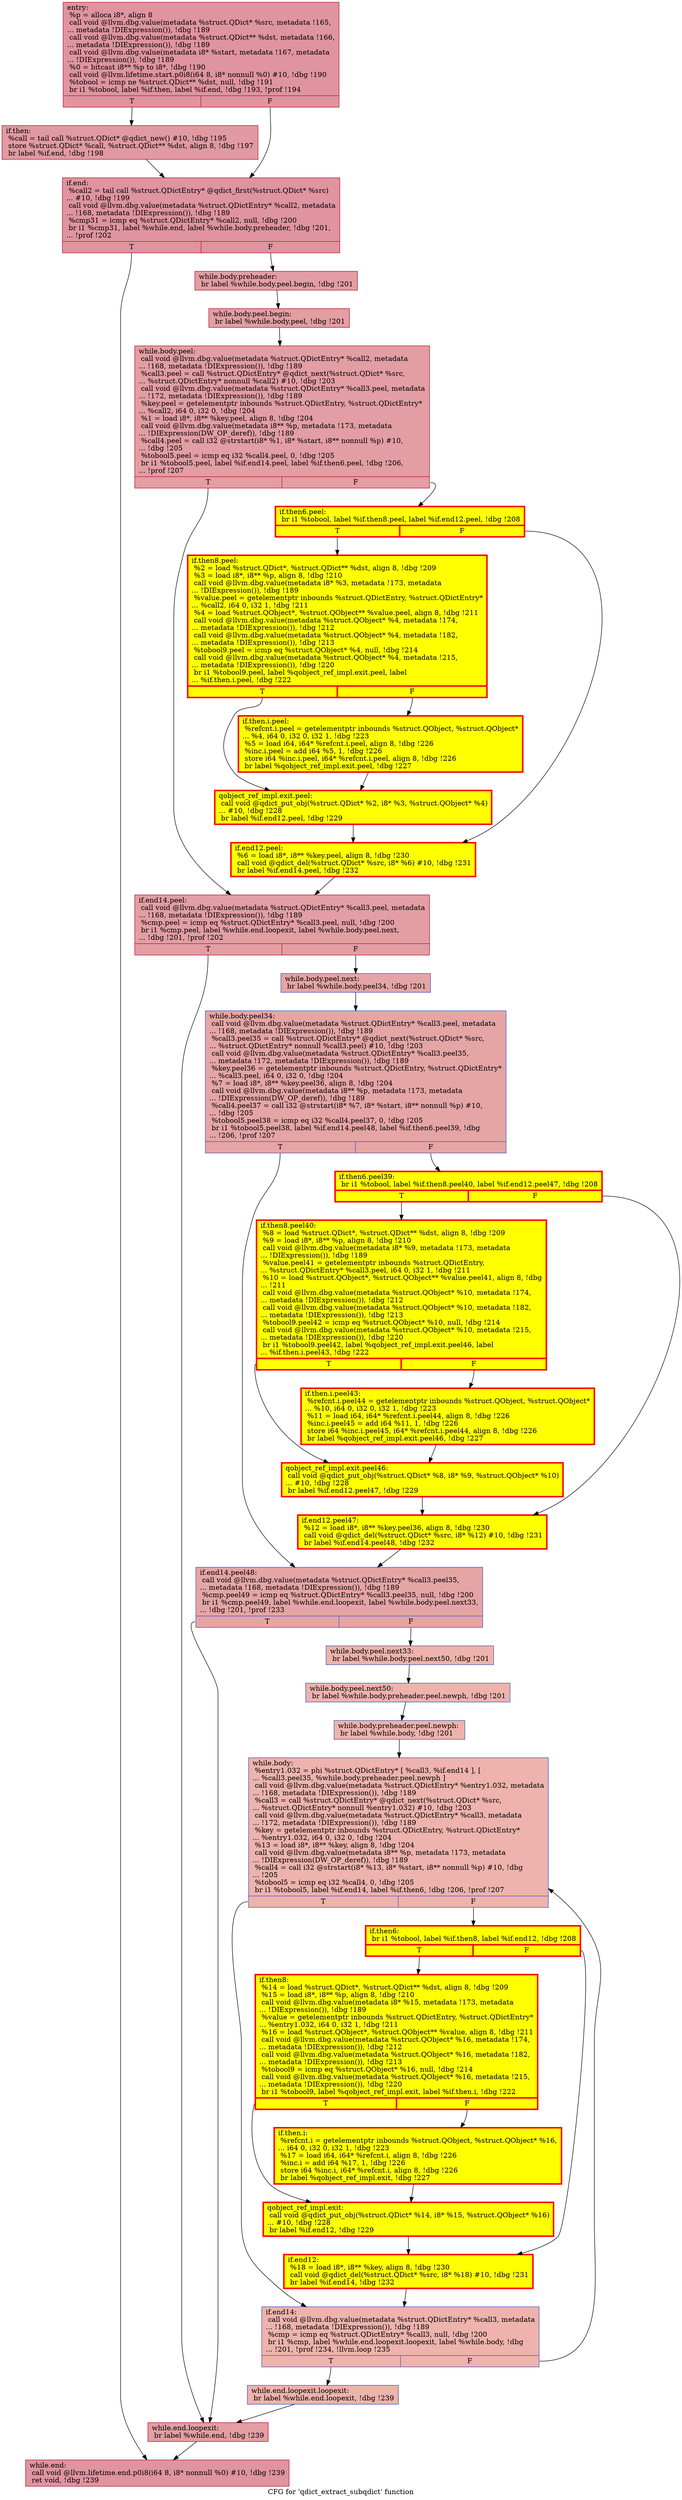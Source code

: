 digraph "CFG for 'qdict_extract_subqdict' function" {
	label="CFG for 'qdict_extract_subqdict' function";

	Node0x55e7ce05aca0 [shape=record,color="#b70d28ff", style=filled, fillcolor="#b70d2870",label="{entry:\l  %p = alloca i8*, align 8\l  call void @llvm.dbg.value(metadata %struct.QDict* %src, metadata !165,\l... metadata !DIExpression()), !dbg !189\l  call void @llvm.dbg.value(metadata %struct.QDict** %dst, metadata !166,\l... metadata !DIExpression()), !dbg !189\l  call void @llvm.dbg.value(metadata i8* %start, metadata !167, metadata\l... !DIExpression()), !dbg !189\l  %0 = bitcast i8** %p to i8*, !dbg !190\l  call void @llvm.lifetime.start.p0i8(i64 8, i8* nonnull %0) #10, !dbg !190\l  %tobool = icmp ne %struct.QDict** %dst, null, !dbg !191\l  br i1 %tobool, label %if.then, label %if.end, !dbg !193, !prof !194\l|{<s0>T|<s1>F}}"];
	Node0x55e7ce05aca0:s0 -> Node0x55e7ce05f3c0;
	Node0x55e7ce05aca0:s1 -> Node0x55e7ce05f430;
	Node0x55e7ce05f3c0 [shape=record,color="#b70d28ff", style=filled, fillcolor="#bb1b2c70",label="{if.then:                                          \l  %call = tail call %struct.QDict* @qdict_new() #10, !dbg !195\l  store %struct.QDict* %call, %struct.QDict** %dst, align 8, !dbg !197\l  br label %if.end, !dbg !198\l}"];
	Node0x55e7ce05f3c0 -> Node0x55e7ce05f430;
	Node0x55e7ce05f430 [shape=record,color="#b70d28ff", style=filled, fillcolor="#b70d2870",label="{if.end:                                           \l  %call2 = tail call %struct.QDictEntry* @qdict_first(%struct.QDict* %src)\l... #10, !dbg !199\l  call void @llvm.dbg.value(metadata %struct.QDictEntry* %call2, metadata\l... !168, metadata !DIExpression()), !dbg !189\l  %cmp31 = icmp eq %struct.QDictEntry* %call2, null, !dbg !200\l  br i1 %cmp31, label %while.end, label %while.body.preheader, !dbg !201,\l... !prof !202\l|{<s0>T|<s1>F}}"];
	Node0x55e7ce05f430:s0 -> Node0x55e7ce069450;
	Node0x55e7ce05f430:s1 -> Node0x55e7ce0907c0;
	Node0x55e7ce0907c0 [shape=record,color="#b70d28ff", style=filled, fillcolor="#be242e70",label="{while.body.preheader:                             \l  br label %while.body.peel.begin, !dbg !201\l}"];
	Node0x55e7ce0907c0 -> Node0x55e7ce07fbe0;
	Node0x55e7ce07fbe0 [shape=record,color="#b70d28ff", style=filled, fillcolor="#be242e70",label="{while.body.peel.begin:                            \l  br label %while.body.peel, !dbg !201\l}"];
	Node0x55e7ce07fbe0 -> Node0x55e7ce0e75e0;
	Node0x55e7ce0e75e0 [shape=record,color="#b70d28ff", style=filled, fillcolor="#be242e70",label="{while.body.peel:                                  \l  call void @llvm.dbg.value(metadata %struct.QDictEntry* %call2, metadata\l... !168, metadata !DIExpression()), !dbg !189\l  %call3.peel = call %struct.QDictEntry* @qdict_next(%struct.QDict* %src,\l... %struct.QDictEntry* nonnull %call2) #10, !dbg !203\l  call void @llvm.dbg.value(metadata %struct.QDictEntry* %call3.peel, metadata\l... !172, metadata !DIExpression()), !dbg !189\l  %key.peel = getelementptr inbounds %struct.QDictEntry, %struct.QDictEntry*\l... %call2, i64 0, i32 0, !dbg !204\l  %1 = load i8*, i8** %key.peel, align 8, !dbg !204\l  call void @llvm.dbg.value(metadata i8** %p, metadata !173, metadata\l... !DIExpression(DW_OP_deref)), !dbg !189\l  %call4.peel = call i32 @strstart(i8* %1, i8* %start, i8** nonnull %p) #10,\l... !dbg !205\l  %tobool5.peel = icmp eq i32 %call4.peel, 0, !dbg !205\l  br i1 %tobool5.peel, label %if.end14.peel, label %if.then6.peel, !dbg !206,\l... !prof !207\l|{<s0>T|<s1>F}}"];
	Node0x55e7ce0e75e0:s0 -> Node0x55e7ce0d0910;
	Node0x55e7ce0e75e0:s1 -> Node0x55e7ce293ad0;
	Node0x55e7ce293ad0 [shape=record,penwidth=3.0, style="filled", color="red", fillcolor="yellow",label="{if.then6.peel:                                    \l  br i1 %tobool, label %if.then8.peel, label %if.end12.peel, !dbg !208\l|{<s0>T|<s1>F}}"];
	Node0x55e7ce293ad0:s0 -> Node0x55e7ce145d20;
	Node0x55e7ce293ad0:s1 -> Node0x55e7ce2543c0;
	Node0x55e7ce145d20 [shape=record,penwidth=3.0, style="filled", color="red", fillcolor="yellow",label="{if.then8.peel:                                    \l  %2 = load %struct.QDict*, %struct.QDict** %dst, align 8, !dbg !209\l  %3 = load i8*, i8** %p, align 8, !dbg !210\l  call void @llvm.dbg.value(metadata i8* %3, metadata !173, metadata\l... !DIExpression()), !dbg !189\l  %value.peel = getelementptr inbounds %struct.QDictEntry, %struct.QDictEntry*\l... %call2, i64 0, i32 1, !dbg !211\l  %4 = load %struct.QObject*, %struct.QObject** %value.peel, align 8, !dbg !211\l  call void @llvm.dbg.value(metadata %struct.QObject* %4, metadata !174,\l... metadata !DIExpression()), !dbg !212\l  call void @llvm.dbg.value(metadata %struct.QObject* %4, metadata !182,\l... metadata !DIExpression()), !dbg !213\l  %tobool9.peel = icmp eq %struct.QObject* %4, null, !dbg !214\l  call void @llvm.dbg.value(metadata %struct.QObject* %4, metadata !215,\l... metadata !DIExpression()), !dbg !220\l  br i1 %tobool9.peel, label %qobject_ref_impl.exit.peel, label\l... %if.then.i.peel, !dbg !222\l|{<s0>T|<s1>F}}"];
	Node0x55e7ce145d20:s0 -> Node0x55e7ce0d8f50;
	Node0x55e7ce145d20:s1 -> Node0x55e7cdf10940;
	Node0x55e7cdf10940 [shape=record,penwidth=3.0, style="filled", color="red", fillcolor="yellow",label="{if.then.i.peel:                                   \l  %refcnt.i.peel = getelementptr inbounds %struct.QObject, %struct.QObject*\l... %4, i64 0, i32 0, i32 1, !dbg !223\l  %5 = load i64, i64* %refcnt.i.peel, align 8, !dbg !226\l  %inc.i.peel = add i64 %5, 1, !dbg !226\l  store i64 %inc.i.peel, i64* %refcnt.i.peel, align 8, !dbg !226\l  br label %qobject_ref_impl.exit.peel, !dbg !227\l}"];
	Node0x55e7cdf10940 -> Node0x55e7ce0d8f50;
	Node0x55e7ce0d8f50 [shape=record,penwidth=3.0, style="filled", color="red", fillcolor="yellow",label="{qobject_ref_impl.exit.peel:                       \l  call void @qdict_put_obj(%struct.QDict* %2, i8* %3, %struct.QObject* %4)\l... #10, !dbg !228\l  br label %if.end12.peel, !dbg !229\l}"];
	Node0x55e7ce0d8f50 -> Node0x55e7ce2543c0;
	Node0x55e7ce2543c0 [shape=record,penwidth=3.0, style="filled", color="red", fillcolor="yellow",label="{if.end12.peel:                                    \l  %6 = load i8*, i8** %key.peel, align 8, !dbg !230\l  call void @qdict_del(%struct.QDict* %src, i8* %6) #10, !dbg !231\l  br label %if.end14.peel, !dbg !232\l}"];
	Node0x55e7ce2543c0 -> Node0x55e7ce0d0910;
	Node0x55e7ce0d0910 [shape=record,color="#b70d28ff", style=filled, fillcolor="#be242e70",label="{if.end14.peel:                                    \l  call void @llvm.dbg.value(metadata %struct.QDictEntry* %call3.peel, metadata\l... !168, metadata !DIExpression()), !dbg !189\l  %cmp.peel = icmp eq %struct.QDictEntry* %call3.peel, null, !dbg !200\l  br i1 %cmp.peel, label %while.end.loopexit, label %while.body.peel.next,\l... !dbg !201, !prof !202\l|{<s0>T|<s1>F}}"];
	Node0x55e7ce0d0910:s0 -> Node0x55e7ce0cb1f0;
	Node0x55e7ce0d0910:s1 -> Node0x55e7ce0d30f0;
	Node0x55e7ce0d30f0 [shape=record,color="#3d50c3ff", style=filled, fillcolor="#c5333470",label="{while.body.peel.next:                             \l  br label %while.body.peel34, !dbg !201\l}"];
	Node0x55e7ce0d30f0 -> Node0x55e7ce139290;
	Node0x55e7ce139290 [shape=record,color="#3d50c3ff", style=filled, fillcolor="#c5333470",label="{while.body.peel34:                                \l  call void @llvm.dbg.value(metadata %struct.QDictEntry* %call3.peel, metadata\l... !168, metadata !DIExpression()), !dbg !189\l  %call3.peel35 = call %struct.QDictEntry* @qdict_next(%struct.QDict* %src,\l... %struct.QDictEntry* nonnull %call3.peel) #10, !dbg !203\l  call void @llvm.dbg.value(metadata %struct.QDictEntry* %call3.peel35,\l... metadata !172, metadata !DIExpression()), !dbg !189\l  %key.peel36 = getelementptr inbounds %struct.QDictEntry, %struct.QDictEntry*\l... %call3.peel, i64 0, i32 0, !dbg !204\l  %7 = load i8*, i8** %key.peel36, align 8, !dbg !204\l  call void @llvm.dbg.value(metadata i8** %p, metadata !173, metadata\l... !DIExpression(DW_OP_deref)), !dbg !189\l  %call4.peel37 = call i32 @strstart(i8* %7, i8* %start, i8** nonnull %p) #10,\l... !dbg !205\l  %tobool5.peel38 = icmp eq i32 %call4.peel37, 0, !dbg !205\l  br i1 %tobool5.peel38, label %if.end14.peel48, label %if.then6.peel39, !dbg\l... !206, !prof !207\l|{<s0>T|<s1>F}}"];
	Node0x55e7ce139290:s0 -> Node0x55e7ce13deb0;
	Node0x55e7ce139290:s1 -> Node0x55e7ce295ba0;
	Node0x55e7ce295ba0 [shape=record,penwidth=3.0, style="filled", color="red", fillcolor="yellow",label="{if.then6.peel39:                                  \l  br i1 %tobool, label %if.then8.peel40, label %if.end12.peel47, !dbg !208\l|{<s0>T|<s1>F}}"];
	Node0x55e7ce295ba0:s0 -> Node0x55e7ce105400;
	Node0x55e7ce295ba0:s1 -> Node0x55e7ce13de30;
	Node0x55e7ce105400 [shape=record,penwidth=3.0, style="filled", color="red", fillcolor="yellow",label="{if.then8.peel40:                                  \l  %8 = load %struct.QDict*, %struct.QDict** %dst, align 8, !dbg !209\l  %9 = load i8*, i8** %p, align 8, !dbg !210\l  call void @llvm.dbg.value(metadata i8* %9, metadata !173, metadata\l... !DIExpression()), !dbg !189\l  %value.peel41 = getelementptr inbounds %struct.QDictEntry,\l... %struct.QDictEntry* %call3.peel, i64 0, i32 1, !dbg !211\l  %10 = load %struct.QObject*, %struct.QObject** %value.peel41, align 8, !dbg\l... !211\l  call void @llvm.dbg.value(metadata %struct.QObject* %10, metadata !174,\l... metadata !DIExpression()), !dbg !212\l  call void @llvm.dbg.value(metadata %struct.QObject* %10, metadata !182,\l... metadata !DIExpression()), !dbg !213\l  %tobool9.peel42 = icmp eq %struct.QObject* %10, null, !dbg !214\l  call void @llvm.dbg.value(metadata %struct.QObject* %10, metadata !215,\l... metadata !DIExpression()), !dbg !220\l  br i1 %tobool9.peel42, label %qobject_ref_impl.exit.peel46, label\l... %if.then.i.peel43, !dbg !222\l|{<s0>T|<s1>F}}"];
	Node0x55e7ce105400:s0 -> Node0x55e7ce278b20;
	Node0x55e7ce105400:s1 -> Node0x55e7ce25c750;
	Node0x55e7ce25c750 [shape=record,penwidth=3.0, style="filled", color="red", fillcolor="yellow",label="{if.then.i.peel43:                                 \l  %refcnt.i.peel44 = getelementptr inbounds %struct.QObject, %struct.QObject*\l... %10, i64 0, i32 0, i32 1, !dbg !223\l  %11 = load i64, i64* %refcnt.i.peel44, align 8, !dbg !226\l  %inc.i.peel45 = add i64 %11, 1, !dbg !226\l  store i64 %inc.i.peel45, i64* %refcnt.i.peel44, align 8, !dbg !226\l  br label %qobject_ref_impl.exit.peel46, !dbg !227\l}"];
	Node0x55e7ce25c750 -> Node0x55e7ce278b20;
	Node0x55e7ce278b20 [shape=record,penwidth=3.0, style="filled", color="red", fillcolor="yellow",label="{qobject_ref_impl.exit.peel46:                     \l  call void @qdict_put_obj(%struct.QDict* %8, i8* %9, %struct.QObject* %10)\l... #10, !dbg !228\l  br label %if.end12.peel47, !dbg !229\l}"];
	Node0x55e7ce278b20 -> Node0x55e7ce13de30;
	Node0x55e7ce13de30 [shape=record,penwidth=3.0, style="filled", color="red", fillcolor="yellow",label="{if.end12.peel47:                                  \l  %12 = load i8*, i8** %key.peel36, align 8, !dbg !230\l  call void @qdict_del(%struct.QDict* %src, i8* %12) #10, !dbg !231\l  br label %if.end14.peel48, !dbg !232\l}"];
	Node0x55e7ce13de30 -> Node0x55e7ce13deb0;
	Node0x55e7ce13deb0 [shape=record,color="#3d50c3ff", style=filled, fillcolor="#c5333470",label="{if.end14.peel48:                                  \l  call void @llvm.dbg.value(metadata %struct.QDictEntry* %call3.peel35,\l... metadata !168, metadata !DIExpression()), !dbg !189\l  %cmp.peel49 = icmp eq %struct.QDictEntry* %call3.peel35, null, !dbg !200\l  br i1 %cmp.peel49, label %while.end.loopexit, label %while.body.peel.next33,\l... !dbg !201, !prof !233\l|{<s0>T|<s1>F}}"];
	Node0x55e7ce13deb0:s0 -> Node0x55e7ce0cb1f0;
	Node0x55e7ce13deb0:s1 -> Node0x55e7ce0e9920;
	Node0x55e7ce0e9920 [shape=record,color="#3d50c3ff", style=filled, fillcolor="#d6524470",label="{while.body.peel.next33:                           \l  br label %while.body.peel.next50, !dbg !201\l}"];
	Node0x55e7ce0e9920 -> Node0x55e7ce226610;
	Node0x55e7ce226610 [shape=record,color="#3d50c3ff", style=filled, fillcolor="#d6524470",label="{while.body.peel.next50:                           \l  br label %while.body.preheader.peel.newph, !dbg !201\l}"];
	Node0x55e7ce226610 -> Node0x55e7ce12c460;
	Node0x55e7ce12c460 [shape=record,color="#3d50c3ff", style=filled, fillcolor="#d6524470",label="{while.body.preheader.peel.newph:                  \l  br label %while.body, !dbg !201\l}"];
	Node0x55e7ce12c460 -> Node0x55e7ce069560;
	Node0x55e7ce069560 [shape=record,color="#3d50c3ff", style=filled, fillcolor="#d6524470",label="{while.body:                                       \l  %entry1.032 = phi %struct.QDictEntry* [ %call3, %if.end14 ], [\l... %call3.peel35, %while.body.preheader.peel.newph ]\l  call void @llvm.dbg.value(metadata %struct.QDictEntry* %entry1.032, metadata\l... !168, metadata !DIExpression()), !dbg !189\l  %call3 = call %struct.QDictEntry* @qdict_next(%struct.QDict* %src,\l... %struct.QDictEntry* nonnull %entry1.032) #10, !dbg !203\l  call void @llvm.dbg.value(metadata %struct.QDictEntry* %call3, metadata\l... !172, metadata !DIExpression()), !dbg !189\l  %key = getelementptr inbounds %struct.QDictEntry, %struct.QDictEntry*\l... %entry1.032, i64 0, i32 0, !dbg !204\l  %13 = load i8*, i8** %key, align 8, !dbg !204\l  call void @llvm.dbg.value(metadata i8** %p, metadata !173, metadata\l... !DIExpression(DW_OP_deref)), !dbg !189\l  %call4 = call i32 @strstart(i8* %13, i8* %start, i8** nonnull %p) #10, !dbg\l... !205\l  %tobool5 = icmp eq i32 %call4, 0, !dbg !205\l  br i1 %tobool5, label %if.end14, label %if.then6, !dbg !206, !prof !207\l|{<s0>T|<s1>F}}"];
	Node0x55e7ce069560:s0 -> Node0x55e7ce0600f0;
	Node0x55e7ce069560:s1 -> Node0x55e7ce05ff10;
	Node0x55e7ce05ff10 [shape=record,penwidth=3.0, style="filled", color="red", fillcolor="yellow",label="{if.then6:                                         \l  br i1 %tobool, label %if.then8, label %if.end12, !dbg !208\l|{<s0>T|<s1>F}}"];
	Node0x55e7ce05ff10:s0 -> Node0x55e7ce06b610;
	Node0x55e7ce05ff10:s1 -> Node0x55e7ce06b9c0;
	Node0x55e7ce06b610 [shape=record,penwidth=3.0, style="filled", color="red", fillcolor="yellow",label="{if.then8:                                         \l  %14 = load %struct.QDict*, %struct.QDict** %dst, align 8, !dbg !209\l  %15 = load i8*, i8** %p, align 8, !dbg !210\l  call void @llvm.dbg.value(metadata i8* %15, metadata !173, metadata\l... !DIExpression()), !dbg !189\l  %value = getelementptr inbounds %struct.QDictEntry, %struct.QDictEntry*\l... %entry1.032, i64 0, i32 1, !dbg !211\l  %16 = load %struct.QObject*, %struct.QObject** %value, align 8, !dbg !211\l  call void @llvm.dbg.value(metadata %struct.QObject* %16, metadata !174,\l... metadata !DIExpression()), !dbg !212\l  call void @llvm.dbg.value(metadata %struct.QObject* %16, metadata !182,\l... metadata !DIExpression()), !dbg !213\l  %tobool9 = icmp eq %struct.QObject* %16, null, !dbg !214\l  call void @llvm.dbg.value(metadata %struct.QObject* %16, metadata !215,\l... metadata !DIExpression()), !dbg !220\l  br i1 %tobool9, label %qobject_ref_impl.exit, label %if.then.i, !dbg !222\l|{<s0>T|<s1>F}}"];
	Node0x55e7ce06b610:s0 -> Node0x55e7ce124d70;
	Node0x55e7ce06b610:s1 -> Node0x55e7ce089370;
	Node0x55e7ce089370 [shape=record,penwidth=3.0, style="filled", color="red", fillcolor="yellow",label="{if.then.i:                                        \l  %refcnt.i = getelementptr inbounds %struct.QObject, %struct.QObject* %16,\l... i64 0, i32 0, i32 1, !dbg !223\l  %17 = load i64, i64* %refcnt.i, align 8, !dbg !226\l  %inc.i = add i64 %17, 1, !dbg !226\l  store i64 %inc.i, i64* %refcnt.i, align 8, !dbg !226\l  br label %qobject_ref_impl.exit, !dbg !227\l}"];
	Node0x55e7ce089370 -> Node0x55e7ce124d70;
	Node0x55e7ce124d70 [shape=record,penwidth=3.0, style="filled", color="red", fillcolor="yellow",label="{qobject_ref_impl.exit:                            \l  call void @qdict_put_obj(%struct.QDict* %14, i8* %15, %struct.QObject* %16)\l... #10, !dbg !228\l  br label %if.end12, !dbg !229\l}"];
	Node0x55e7ce124d70 -> Node0x55e7ce06b9c0;
	Node0x55e7ce06b9c0 [shape=record,penwidth=3.0, style="filled", color="red", fillcolor="yellow",label="{if.end12:                                         \l  %18 = load i8*, i8** %key, align 8, !dbg !230\l  call void @qdict_del(%struct.QDict* %src, i8* %18) #10, !dbg !231\l  br label %if.end14, !dbg !232\l}"];
	Node0x55e7ce06b9c0 -> Node0x55e7ce0600f0;
	Node0x55e7ce0600f0 [shape=record,color="#3d50c3ff", style=filled, fillcolor="#d6524470",label="{if.end14:                                         \l  call void @llvm.dbg.value(metadata %struct.QDictEntry* %call3, metadata\l... !168, metadata !DIExpression()), !dbg !189\l  %cmp = icmp eq %struct.QDictEntry* %call3, null, !dbg !200\l  br i1 %cmp, label %while.end.loopexit.loopexit, label %while.body, !dbg\l... !201, !prof !234, !llvm.loop !235\l|{<s0>T|<s1>F}}"];
	Node0x55e7ce0600f0:s0 -> Node0x55e7ce13d110;
	Node0x55e7ce0600f0:s1 -> Node0x55e7ce069560;
	Node0x55e7ce13d110 [shape=record,color="#3d50c3ff", style=filled, fillcolor="#d6524470",label="{while.end.loopexit.loopexit:                      \l  br label %while.end.loopexit, !dbg !239\l}"];
	Node0x55e7ce13d110 -> Node0x55e7ce0cb1f0;
	Node0x55e7ce0cb1f0 [shape=record,color="#b70d28ff", style=filled, fillcolor="#be242e70",label="{while.end.loopexit:                               \l  br label %while.end, !dbg !239\l}"];
	Node0x55e7ce0cb1f0 -> Node0x55e7ce069450;
	Node0x55e7ce069450 [shape=record,color="#b70d28ff", style=filled, fillcolor="#b70d2870",label="{while.end:                                        \l  call void @llvm.lifetime.end.p0i8(i64 8, i8* nonnull %0) #10, !dbg !239\l  ret void, !dbg !239\l}"];
}
